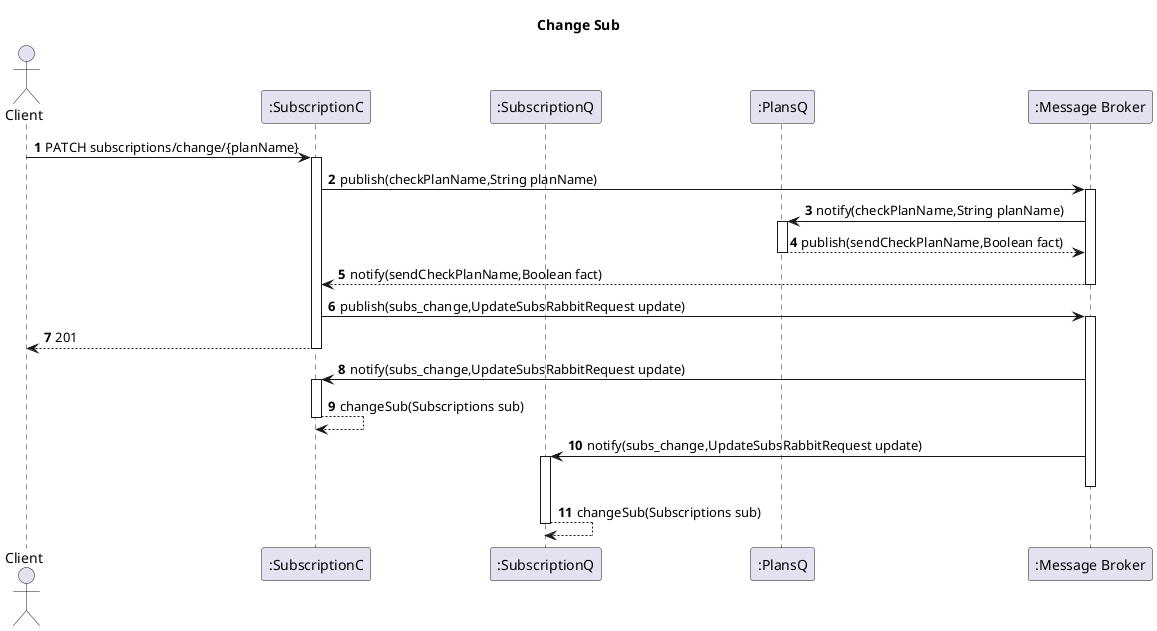 @startuml
'https://plantuml.com/sequence-diagram
autoactivate on
autonumber
title  Change Sub

autonumber

actor "Client" as Ac

participant ":SubscriptionC" as SubC
participant ":SubscriptionQ" as SubQ
participant ":PlansQ" as Plans
participant ":Message Broker" as Broker

Ac->SubC:PATCH subscriptions/change/{planName}
SubC->Broker: publish(checkPlanName,String planName)
Broker->Plans:notify(checkPlanName,String planName)
Plans-->Broker: publish(sendCheckPlanName,Boolean fact)

Broker-->SubC: notify(sendCheckPlanName,Boolean fact)
SubC->Broker: publish(subs_change,UpdateSubsRabbitRequest update)
SubC-->Ac:201

Broker->SubC:notify(subs_change,UpdateSubsRabbitRequest update)
SubC-->SubC:changeSub(Subscriptions sub)
Broker->SubQ:notify(subs_change,UpdateSubsRabbitRequest update)
deactivate Broker

SubQ-->SubQ:changeSub(Subscriptions sub)

@enduml
